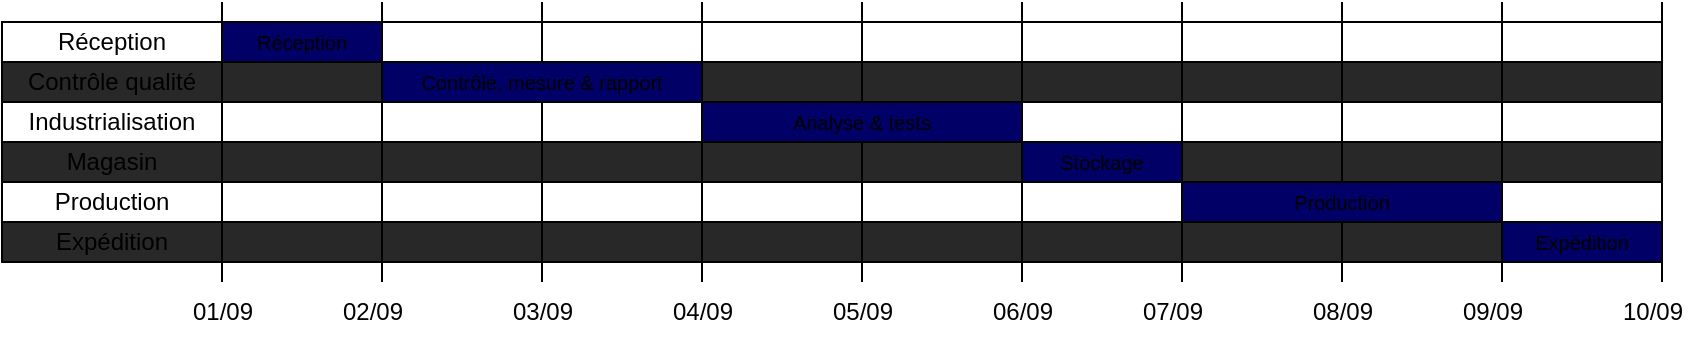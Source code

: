<mxfile version="28.1.2">
  <diagram name="Page-1" id="AcoLENiekasxiTHqSIOo">
    <mxGraphModel dx="983" dy="580" grid="1" gridSize="10" guides="1" tooltips="1" connect="1" arrows="1" fold="1" page="1" pageScale="1" pageWidth="827" pageHeight="1169" math="0" shadow="0">
      <root>
        <mxCell id="0" />
        <mxCell id="1" parent="0" />
        <mxCell id="MMdVLe4UEXJUQT5hQaAA-15" value="" style="rounded=0;whiteSpace=wrap;html=1;" vertex="1" parent="1">
          <mxGeometry x="160" y="120" width="640" height="20" as="geometry" />
        </mxCell>
        <mxCell id="MMdVLe4UEXJUQT5hQaAA-16" value="" style="rounded=0;whiteSpace=wrap;html=1;fillColor=#282828;" vertex="1" parent="1">
          <mxGeometry x="160" y="140" width="640" height="20" as="geometry" />
        </mxCell>
        <mxCell id="MMdVLe4UEXJUQT5hQaAA-31" value="Réception" style="rounded=0;whiteSpace=wrap;html=1;" vertex="1" parent="1">
          <mxGeometry x="50" y="120" width="110" height="20" as="geometry" />
        </mxCell>
        <mxCell id="MMdVLe4UEXJUQT5hQaAA-32" value="Contrôle qualité" style="rounded=0;whiteSpace=wrap;html=1;fillColor=#282828;" vertex="1" parent="1">
          <mxGeometry x="50" y="140" width="110" height="20" as="geometry" />
        </mxCell>
        <mxCell id="MMdVLe4UEXJUQT5hQaAA-43" value="Industrialisation" style="rounded=0;whiteSpace=wrap;html=1;" vertex="1" parent="1">
          <mxGeometry x="50" y="160" width="110" height="20" as="geometry" />
        </mxCell>
        <mxCell id="MMdVLe4UEXJUQT5hQaAA-44" value="Magasin" style="rounded=0;whiteSpace=wrap;html=1;fillColor=#282828;" vertex="1" parent="1">
          <mxGeometry x="50" y="180" width="110" height="20" as="geometry" />
        </mxCell>
        <mxCell id="MMdVLe4UEXJUQT5hQaAA-45" value="Production" style="rounded=0;whiteSpace=wrap;html=1;" vertex="1" parent="1">
          <mxGeometry x="50" y="200" width="110" height="20" as="geometry" />
        </mxCell>
        <mxCell id="MMdVLe4UEXJUQT5hQaAA-46" value="Expédition" style="rounded=0;whiteSpace=wrap;html=1;fillColor=#282828;" vertex="1" parent="1">
          <mxGeometry x="50" y="220" width="110" height="20" as="geometry" />
        </mxCell>
        <mxCell id="MMdVLe4UEXJUQT5hQaAA-56" value="" style="rounded=0;whiteSpace=wrap;html=1;fillColor=#282828;" vertex="1" parent="1">
          <mxGeometry x="160" y="180" width="640" height="20" as="geometry" />
        </mxCell>
        <mxCell id="MMdVLe4UEXJUQT5hQaAA-57" value="" style="rounded=0;whiteSpace=wrap;html=1;" vertex="1" parent="1">
          <mxGeometry x="160" y="160" width="640" height="20" as="geometry" />
        </mxCell>
        <mxCell id="MMdVLe4UEXJUQT5hQaAA-60" value="" style="rounded=0;whiteSpace=wrap;html=1;fillColor=#282828;" vertex="1" parent="1">
          <mxGeometry x="160" y="220" width="640" height="20" as="geometry" />
        </mxCell>
        <mxCell id="MMdVLe4UEXJUQT5hQaAA-61" value="" style="rounded=0;whiteSpace=wrap;html=1;" vertex="1" parent="1">
          <mxGeometry x="160" y="200" width="640" height="20" as="geometry" />
        </mxCell>
        <mxCell id="MMdVLe4UEXJUQT5hQaAA-68" value="" style="endArrow=none;html=1;rounded=0;" edge="1" parent="1">
          <mxGeometry width="50" height="50" relative="1" as="geometry">
            <mxPoint x="160" y="250" as="sourcePoint" />
            <mxPoint x="160" y="110" as="targetPoint" />
          </mxGeometry>
        </mxCell>
        <mxCell id="MMdVLe4UEXJUQT5hQaAA-69" value="" style="endArrow=none;html=1;rounded=0;" edge="1" parent="1">
          <mxGeometry width="50" height="50" relative="1" as="geometry">
            <mxPoint x="240" y="250" as="sourcePoint" />
            <mxPoint x="240" y="110" as="targetPoint" />
          </mxGeometry>
        </mxCell>
        <mxCell id="MMdVLe4UEXJUQT5hQaAA-70" value="" style="endArrow=none;html=1;rounded=0;" edge="1" parent="1">
          <mxGeometry width="50" height="50" relative="1" as="geometry">
            <mxPoint x="400" y="250" as="sourcePoint" />
            <mxPoint x="400" y="110" as="targetPoint" />
          </mxGeometry>
        </mxCell>
        <mxCell id="MMdVLe4UEXJUQT5hQaAA-71" value="" style="endArrow=none;html=1;rounded=0;" edge="1" parent="1">
          <mxGeometry width="50" height="50" relative="1" as="geometry">
            <mxPoint x="320" y="250" as="sourcePoint" />
            <mxPoint x="320" y="110" as="targetPoint" />
          </mxGeometry>
        </mxCell>
        <mxCell id="MMdVLe4UEXJUQT5hQaAA-72" value="" style="endArrow=none;html=1;rounded=0;" edge="1" parent="1">
          <mxGeometry width="50" height="50" relative="1" as="geometry">
            <mxPoint x="560" y="250" as="sourcePoint" />
            <mxPoint x="560" y="110" as="targetPoint" />
          </mxGeometry>
        </mxCell>
        <mxCell id="MMdVLe4UEXJUQT5hQaAA-73" value="" style="endArrow=none;html=1;rounded=0;" edge="1" parent="1">
          <mxGeometry width="50" height="50" relative="1" as="geometry">
            <mxPoint x="480" y="250" as="sourcePoint" />
            <mxPoint x="480" y="110" as="targetPoint" />
          </mxGeometry>
        </mxCell>
        <mxCell id="MMdVLe4UEXJUQT5hQaAA-74" value="" style="endArrow=none;html=1;rounded=0;" edge="1" parent="1">
          <mxGeometry width="50" height="50" relative="1" as="geometry">
            <mxPoint x="720" y="250" as="sourcePoint" />
            <mxPoint x="720" y="110" as="targetPoint" />
          </mxGeometry>
        </mxCell>
        <mxCell id="MMdVLe4UEXJUQT5hQaAA-75" value="" style="endArrow=none;html=1;rounded=0;" edge="1" parent="1">
          <mxGeometry width="50" height="50" relative="1" as="geometry">
            <mxPoint x="640" y="250" as="sourcePoint" />
            <mxPoint x="640" y="110" as="targetPoint" />
          </mxGeometry>
        </mxCell>
        <mxCell id="MMdVLe4UEXJUQT5hQaAA-76" value="" style="endArrow=none;html=1;rounded=0;" edge="1" parent="1">
          <mxGeometry width="50" height="50" relative="1" as="geometry">
            <mxPoint x="800" y="250" as="sourcePoint" />
            <mxPoint x="800" y="110" as="targetPoint" />
          </mxGeometry>
        </mxCell>
        <mxCell id="MMdVLe4UEXJUQT5hQaAA-77" value="&lt;font style=&quot;font-size: 10px;&quot;&gt;Réception&lt;/font&gt;" style="rounded=0;whiteSpace=wrap;html=1;fillColor=#000066;" vertex="1" parent="1">
          <mxGeometry x="160" y="120" width="80" height="20" as="geometry" />
        </mxCell>
        <mxCell id="MMdVLe4UEXJUQT5hQaAA-78" value="&lt;font style=&quot;font-size: 10px;&quot;&gt;Contrôle, mesure &amp;amp; rapport&lt;/font&gt;" style="rounded=0;whiteSpace=wrap;html=1;fillColor=#000066;" vertex="1" parent="1">
          <mxGeometry x="240" y="140" width="160" height="20" as="geometry" />
        </mxCell>
        <mxCell id="MMdVLe4UEXJUQT5hQaAA-79" value="&lt;font style=&quot;font-size: 10px;&quot;&gt;Analyse &amp;amp; tests&lt;/font&gt;" style="rounded=0;whiteSpace=wrap;html=1;fillColor=#000066;" vertex="1" parent="1">
          <mxGeometry x="400" y="160" width="160" height="20" as="geometry" />
        </mxCell>
        <mxCell id="MMdVLe4UEXJUQT5hQaAA-80" value="&lt;font style=&quot;font-size: 10px;&quot;&gt;Stockage&lt;/font&gt;" style="rounded=0;whiteSpace=wrap;html=1;fillColor=#000066;" vertex="1" parent="1">
          <mxGeometry x="560" y="180" width="80" height="20" as="geometry" />
        </mxCell>
        <mxCell id="MMdVLe4UEXJUQT5hQaAA-84" value="&lt;font style=&quot;font-size: 10px;&quot;&gt;Production&lt;/font&gt;" style="rounded=0;whiteSpace=wrap;html=1;fillColor=#000066;" vertex="1" parent="1">
          <mxGeometry x="640" y="200" width="160" height="20" as="geometry" />
        </mxCell>
        <mxCell id="MMdVLe4UEXJUQT5hQaAA-86" value="" style="endArrow=none;html=1;rounded=0;" edge="1" parent="1">
          <mxGeometry width="50" height="50" relative="1" as="geometry">
            <mxPoint x="880" y="250" as="sourcePoint" />
            <mxPoint x="880" y="110" as="targetPoint" />
          </mxGeometry>
        </mxCell>
        <mxCell id="MMdVLe4UEXJUQT5hQaAA-88" value="" style="rounded=0;whiteSpace=wrap;html=1;" vertex="1" parent="1">
          <mxGeometry x="800" y="120" width="80" height="20" as="geometry" />
        </mxCell>
        <mxCell id="MMdVLe4UEXJUQT5hQaAA-89" value="" style="rounded=0;whiteSpace=wrap;html=1;fillColor=#282828;" vertex="1" parent="1">
          <mxGeometry x="800" y="140" width="80" height="20" as="geometry" />
        </mxCell>
        <mxCell id="MMdVLe4UEXJUQT5hQaAA-90" value="" style="rounded=0;whiteSpace=wrap;html=1;" vertex="1" parent="1">
          <mxGeometry x="800" y="160" width="80" height="20" as="geometry" />
        </mxCell>
        <mxCell id="MMdVLe4UEXJUQT5hQaAA-91" value="" style="rounded=0;whiteSpace=wrap;html=1;fillColor=#282828;" vertex="1" parent="1">
          <mxGeometry x="800" y="180" width="80" height="20" as="geometry" />
        </mxCell>
        <mxCell id="MMdVLe4UEXJUQT5hQaAA-94" value="" style="rounded=0;whiteSpace=wrap;html=1;fillColor=#282828;" vertex="1" parent="1">
          <mxGeometry x="800" y="220" width="80" height="20" as="geometry" />
        </mxCell>
        <mxCell id="MMdVLe4UEXJUQT5hQaAA-95" value="" style="rounded=0;whiteSpace=wrap;html=1;" vertex="1" parent="1">
          <mxGeometry x="800" y="200" width="80" height="20" as="geometry" />
        </mxCell>
        <mxCell id="MMdVLe4UEXJUQT5hQaAA-102" value="&lt;font style=&quot;font-size: 10px;&quot;&gt;Expédition&lt;/font&gt;" style="rounded=0;whiteSpace=wrap;html=1;fillColor=#000066;" vertex="1" parent="1">
          <mxGeometry x="800" y="220" width="80" height="20" as="geometry" />
        </mxCell>
        <mxCell id="MMdVLe4UEXJUQT5hQaAA-103" value="01/09" style="text;html=1;align=center;verticalAlign=middle;resizable=0;points=[];autosize=1;strokeColor=none;fillColor=none;" vertex="1" parent="1">
          <mxGeometry x="135" y="250" width="50" height="30" as="geometry" />
        </mxCell>
        <mxCell id="MMdVLe4UEXJUQT5hQaAA-104" value="02/09" style="text;html=1;align=center;verticalAlign=middle;resizable=0;points=[];autosize=1;strokeColor=none;fillColor=none;" vertex="1" parent="1">
          <mxGeometry x="210" y="250" width="50" height="30" as="geometry" />
        </mxCell>
        <mxCell id="MMdVLe4UEXJUQT5hQaAA-105" value="04/09" style="text;html=1;align=center;verticalAlign=middle;resizable=0;points=[];autosize=1;strokeColor=none;fillColor=none;" vertex="1" parent="1">
          <mxGeometry x="375" y="250" width="50" height="30" as="geometry" />
        </mxCell>
        <mxCell id="MMdVLe4UEXJUQT5hQaAA-106" value="03/09" style="text;html=1;align=center;verticalAlign=middle;resizable=0;points=[];autosize=1;strokeColor=none;fillColor=none;" vertex="1" parent="1">
          <mxGeometry x="295" y="250" width="50" height="30" as="geometry" />
        </mxCell>
        <mxCell id="MMdVLe4UEXJUQT5hQaAA-107" value="05/09" style="text;html=1;align=center;verticalAlign=middle;resizable=0;points=[];autosize=1;strokeColor=none;fillColor=none;" vertex="1" parent="1">
          <mxGeometry x="455" y="250" width="50" height="30" as="geometry" />
        </mxCell>
        <mxCell id="MMdVLe4UEXJUQT5hQaAA-108" value="06/09" style="text;html=1;align=center;verticalAlign=middle;resizable=0;points=[];autosize=1;strokeColor=none;fillColor=none;" vertex="1" parent="1">
          <mxGeometry x="535" y="250" width="50" height="30" as="geometry" />
        </mxCell>
        <mxCell id="MMdVLe4UEXJUQT5hQaAA-109" value="07/09" style="text;html=1;align=center;verticalAlign=middle;resizable=0;points=[];autosize=1;strokeColor=none;fillColor=none;" vertex="1" parent="1">
          <mxGeometry x="610" y="250" width="50" height="30" as="geometry" />
        </mxCell>
        <mxCell id="MMdVLe4UEXJUQT5hQaAA-111" value="08/09" style="text;html=1;align=center;verticalAlign=middle;resizable=0;points=[];autosize=1;strokeColor=none;fillColor=none;" vertex="1" parent="1">
          <mxGeometry x="695" y="250" width="50" height="30" as="geometry" />
        </mxCell>
        <mxCell id="MMdVLe4UEXJUQT5hQaAA-113" value="09/09" style="text;html=1;align=center;verticalAlign=middle;resizable=0;points=[];autosize=1;strokeColor=none;fillColor=none;" vertex="1" parent="1">
          <mxGeometry x="770" y="250" width="50" height="30" as="geometry" />
        </mxCell>
        <mxCell id="MMdVLe4UEXJUQT5hQaAA-114" value="10/09" style="text;html=1;align=center;verticalAlign=middle;resizable=0;points=[];autosize=1;strokeColor=none;fillColor=none;" vertex="1" parent="1">
          <mxGeometry x="850" y="250" width="50" height="30" as="geometry" />
        </mxCell>
      </root>
    </mxGraphModel>
  </diagram>
</mxfile>
